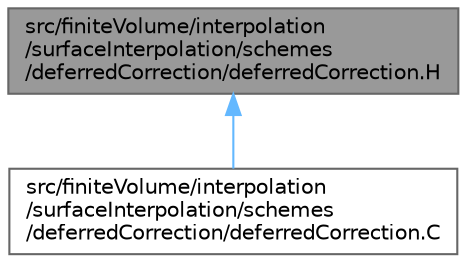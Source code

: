 digraph "src/finiteVolume/interpolation/surfaceInterpolation/schemes/deferredCorrection/deferredCorrection.H"
{
 // LATEX_PDF_SIZE
  bgcolor="transparent";
  edge [fontname=Helvetica,fontsize=10,labelfontname=Helvetica,labelfontsize=10];
  node [fontname=Helvetica,fontsize=10,shape=box,height=0.2,width=0.4];
  Node1 [id="Node000001",label="src/finiteVolume/interpolation\l/surfaceInterpolation/schemes\l/deferredCorrection/deferredCorrection.H",height=0.2,width=0.4,color="gray40", fillcolor="grey60", style="filled", fontcolor="black",tooltip=" "];
  Node1 -> Node2 [id="edge1_Node000001_Node000002",dir="back",color="steelblue1",style="solid",tooltip=" "];
  Node2 [id="Node000002",label="src/finiteVolume/interpolation\l/surfaceInterpolation/schemes\l/deferredCorrection/deferredCorrection.C",height=0.2,width=0.4,color="grey40", fillcolor="white", style="filled",URL="$deferredCorrection_8C.html",tooltip=" "];
}
